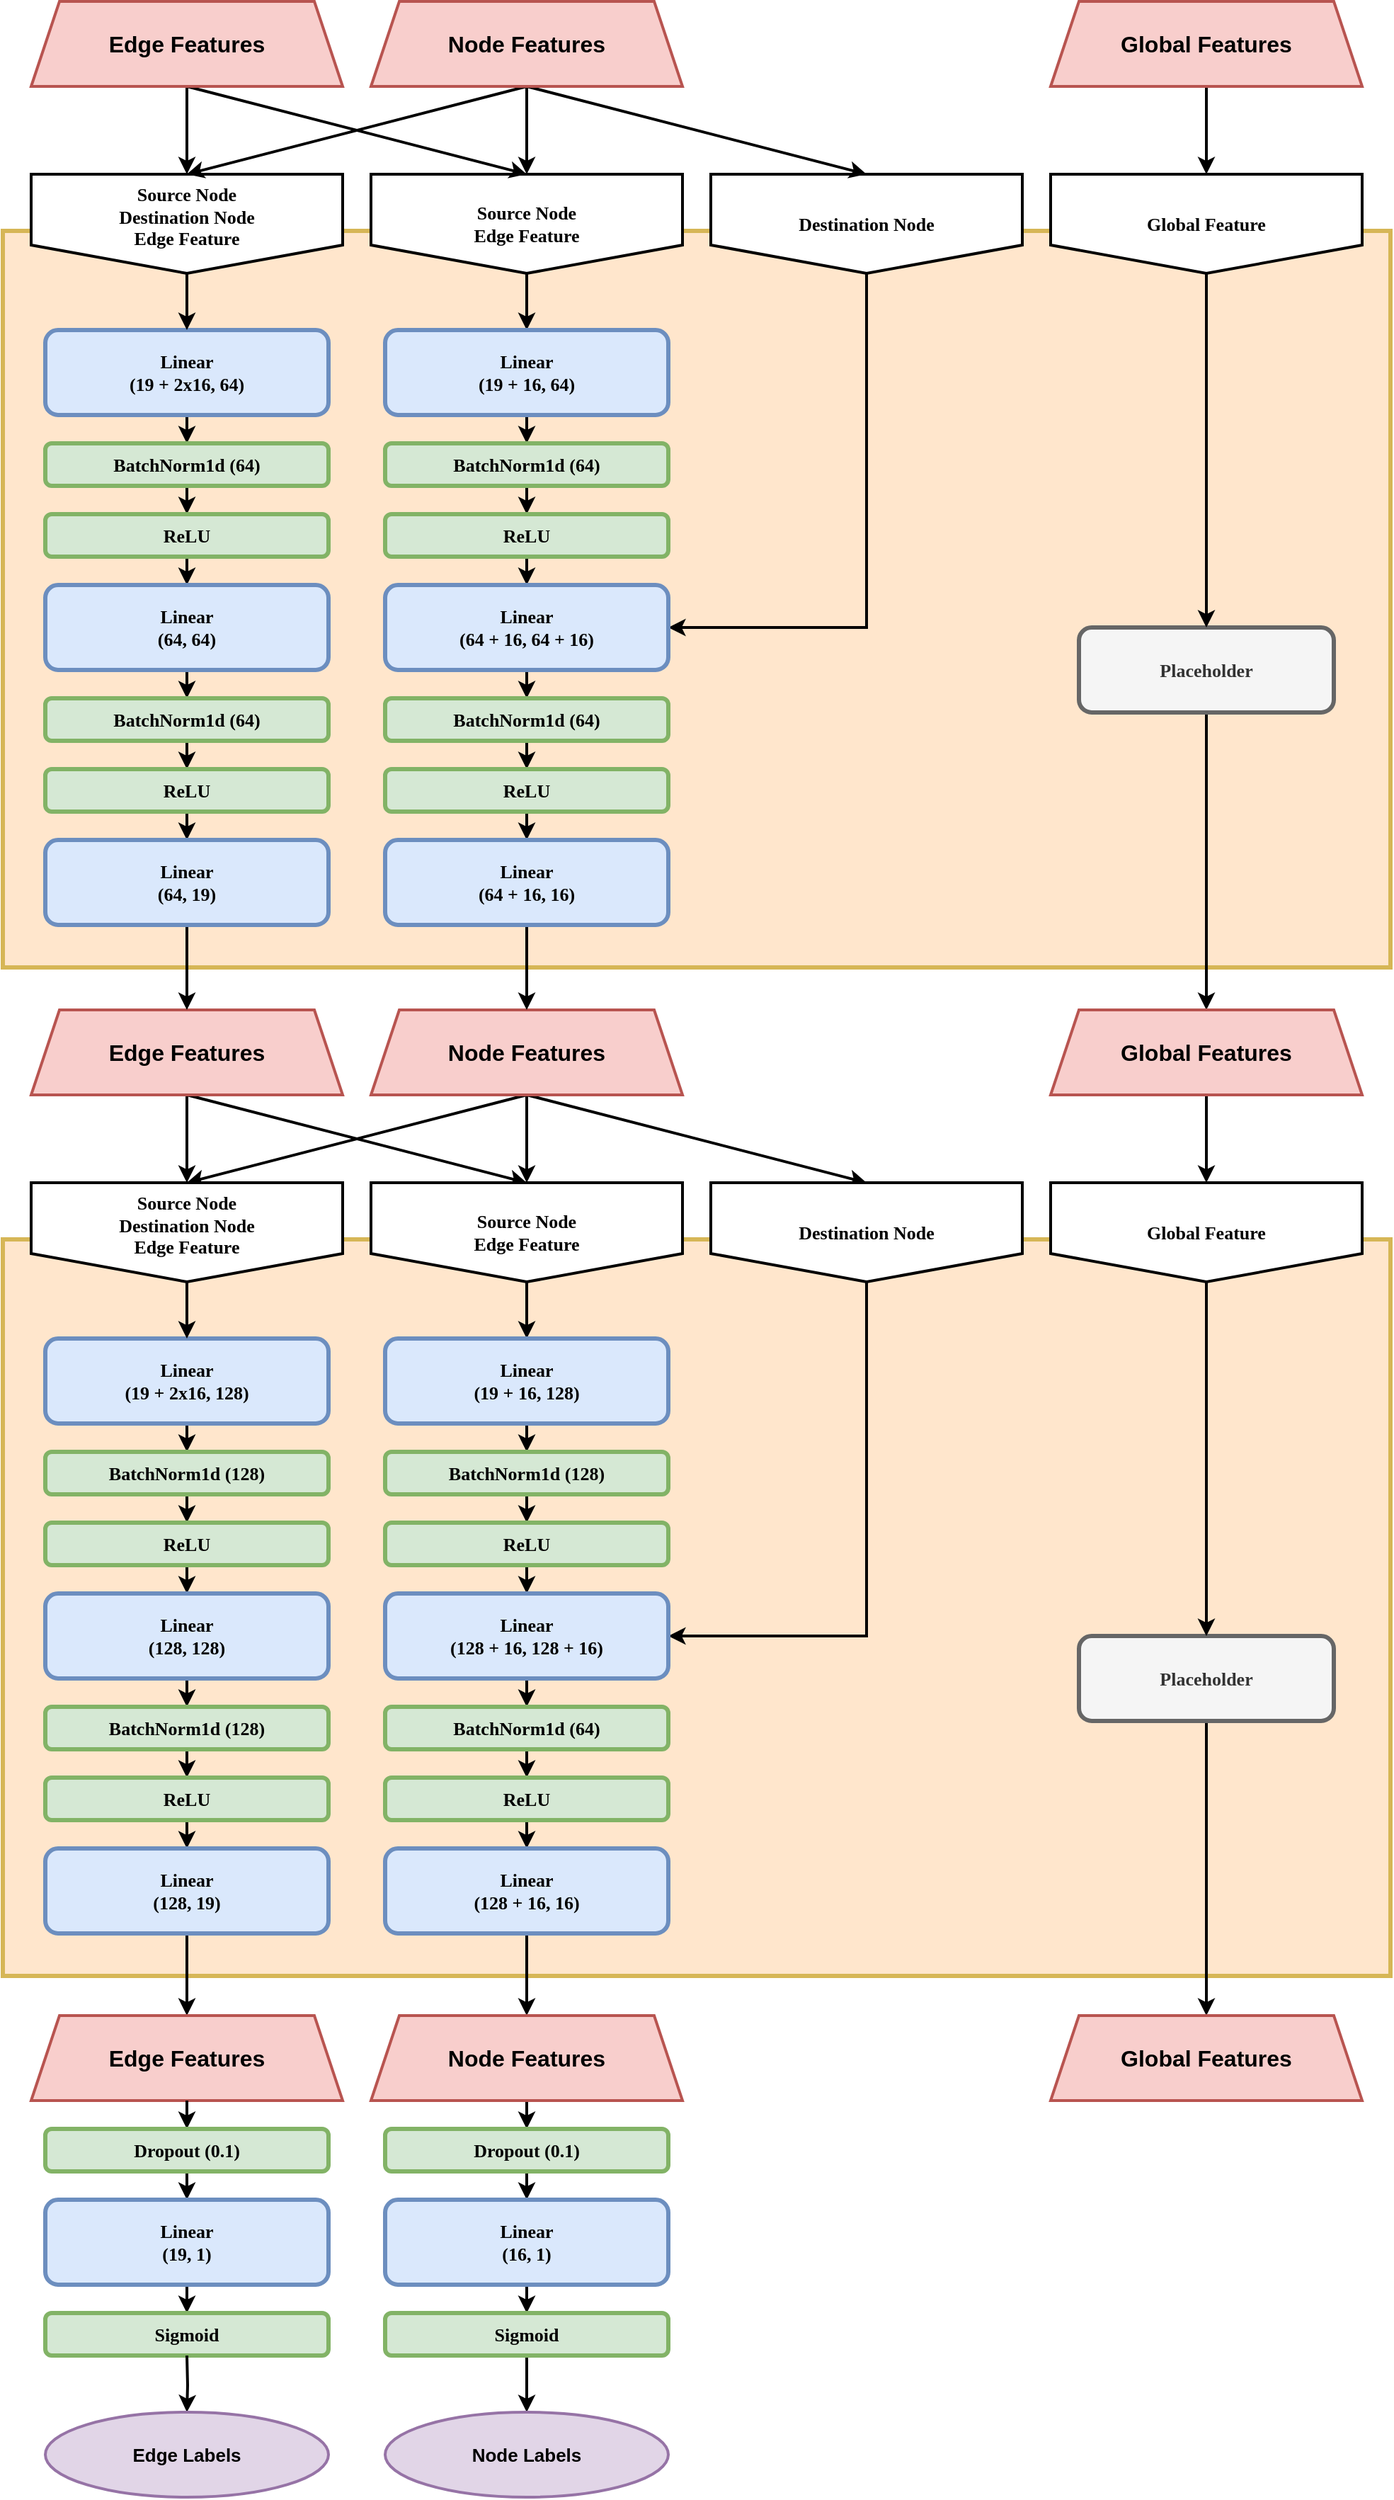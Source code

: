 <mxfile version="21.6.8" type="device" pages="2">
  <diagram name="MetaLayer" id="Urb6_NRtM28I60FVmCar">
    <mxGraphModel dx="2249" dy="1620" grid="1" gridSize="10" guides="1" tooltips="1" connect="1" arrows="1" fold="1" page="1" pageScale="1" pageWidth="1654" pageHeight="2336" math="0" shadow="0">
      <root>
        <mxCell id="0" />
        <mxCell id="1" parent="0" />
        <mxCell id="prt4gkJ73rs69msBRRF9-134" value="" style="rounded=0;whiteSpace=wrap;html=1;strokeWidth=3;fillColor=#FFE6CC;strokeColor=#d6b656;perimeterSpacing=1;gradientColor=none;" vertex="1" parent="1">
          <mxGeometry x="310" y="432" width="980" height="520" as="geometry" />
        </mxCell>
        <mxCell id="prt4gkJ73rs69msBRRF9-7" style="edgeStyle=orthogonalEdgeStyle;rounded=0;orthogonalLoop=1;jettySize=auto;html=1;exitX=0.5;exitY=1;exitDx=0;exitDy=0;entryX=0.5;entryY=0;entryDx=0;entryDy=0;strokeWidth=2;" edge="1" parent="1" source="prt4gkJ73rs69msBRRF9-3" target="prt4gkJ73rs69msBRRF9-4">
          <mxGeometry relative="1" as="geometry" />
        </mxCell>
        <mxCell id="prt4gkJ73rs69msBRRF9-3" value="Linear &lt;br style=&quot;font-size: 13px;&quot;&gt;(19 + 2x16, 64)" style="rounded=1;whiteSpace=wrap;html=1;fillColor=#dae8fc;strokeColor=#6c8ebf;strokeWidth=3;fontFamily=Avenir;fontSize=13;fontStyle=1" vertex="1" parent="1">
          <mxGeometry x="340" y="502" width="200" height="60" as="geometry" />
        </mxCell>
        <mxCell id="prt4gkJ73rs69msBRRF9-8" style="edgeStyle=orthogonalEdgeStyle;rounded=0;orthogonalLoop=1;jettySize=auto;html=1;exitX=0.5;exitY=1;exitDx=0;exitDy=0;entryX=0.5;entryY=0;entryDx=0;entryDy=0;strokeWidth=2;" edge="1" parent="1" source="prt4gkJ73rs69msBRRF9-4" target="prt4gkJ73rs69msBRRF9-6">
          <mxGeometry relative="1" as="geometry" />
        </mxCell>
        <mxCell id="prt4gkJ73rs69msBRRF9-4" value="BatchNorm1d (64)" style="rounded=1;whiteSpace=wrap;html=1;fillColor=#d5e8d4;strokeColor=#82b366;strokeWidth=3;fontFamily=Avenir;fontSize=13;fontStyle=1" vertex="1" parent="1">
          <mxGeometry x="340" y="582" width="200" height="30" as="geometry" />
        </mxCell>
        <mxCell id="prt4gkJ73rs69msBRRF9-102" style="edgeStyle=orthogonalEdgeStyle;rounded=0;orthogonalLoop=1;jettySize=auto;html=1;exitX=0.5;exitY=1;exitDx=0;exitDy=0;entryX=0.5;entryY=0;entryDx=0;entryDy=0;strokeWidth=2;" edge="1" parent="1" source="prt4gkJ73rs69msBRRF9-6" target="prt4gkJ73rs69msBRRF9-98">
          <mxGeometry relative="1" as="geometry" />
        </mxCell>
        <mxCell id="prt4gkJ73rs69msBRRF9-6" value="ReLU" style="rounded=1;whiteSpace=wrap;html=1;fillColor=#d5e8d4;strokeColor=#82b366;strokeWidth=3;fontFamily=Avenir;fontSize=13;fontStyle=1" vertex="1" parent="1">
          <mxGeometry x="340" y="632" width="200" height="30" as="geometry" />
        </mxCell>
        <mxCell id="prt4gkJ73rs69msBRRF9-138" style="edgeStyle=orthogonalEdgeStyle;rounded=0;orthogonalLoop=1;jettySize=auto;html=1;exitX=0.5;exitY=1;exitDx=0;exitDy=0;entryX=0.5;entryY=0;entryDx=0;entryDy=0;strokeWidth=2;" edge="1" parent="1" source="prt4gkJ73rs69msBRRF9-30" target="prt4gkJ73rs69msBRRF9-137">
          <mxGeometry relative="1" as="geometry" />
        </mxCell>
        <mxCell id="prt4gkJ73rs69msBRRF9-30" value="Placeholder" style="rounded=1;whiteSpace=wrap;html=1;fillColor=#f5f5f5;strokeColor=#666666;strokeWidth=3;fontFamily=Avenir;fontSize=13;fontStyle=1;fontColor=#333333;" vertex="1" parent="1">
          <mxGeometry x="1070" y="712" width="180" height="60" as="geometry" />
        </mxCell>
        <mxCell id="prt4gkJ73rs69msBRRF9-45" style="edgeStyle=orthogonalEdgeStyle;rounded=0;orthogonalLoop=1;jettySize=auto;html=1;exitX=0.5;exitY=1;exitDx=0;exitDy=0;entryX=0.5;entryY=0;entryDx=0;entryDy=0;fontSize=11;strokeWidth=2;" edge="1" parent="1" source="prt4gkJ73rs69msBRRF9-44" target="prt4gkJ73rs69msBRRF9-3">
          <mxGeometry relative="1" as="geometry" />
        </mxCell>
        <mxCell id="prt4gkJ73rs69msBRRF9-44" value="Source Node&lt;br style=&quot;font-size: 13px;&quot;&gt;Destination Node&lt;br style=&quot;font-size: 13px;&quot;&gt;Edge Feature" style="shape=offPageConnector;whiteSpace=wrap;html=1;strokeWidth=2;fontFamily=Avenir;fontSize=13;fontStyle=1;size=0.286;verticalAlign=top;" vertex="1" parent="1">
          <mxGeometry x="330" y="392" width="220" height="70" as="geometry" />
        </mxCell>
        <mxCell id="prt4gkJ73rs69msBRRF9-132" style="edgeStyle=orthogonalEdgeStyle;rounded=0;orthogonalLoop=1;jettySize=auto;html=1;exitX=0.5;exitY=1;exitDx=0;exitDy=0;entryX=0.5;entryY=0;entryDx=0;entryDy=0;strokeWidth=2;" edge="1" parent="1" source="prt4gkJ73rs69msBRRF9-46" target="prt4gkJ73rs69msBRRF9-120">
          <mxGeometry relative="1" as="geometry" />
        </mxCell>
        <mxCell id="prt4gkJ73rs69msBRRF9-46" value="Source Node&lt;br&gt;Edge Feature" style="shape=offPageConnector;whiteSpace=wrap;html=1;strokeWidth=2;fontFamily=Avenir;fontSize=13;fontStyle=1;size=0.286;verticalAlign=middle;" vertex="1" parent="1">
          <mxGeometry x="570" y="392" width="220" height="70" as="geometry" />
        </mxCell>
        <mxCell id="prt4gkJ73rs69msBRRF9-133" style="edgeStyle=orthogonalEdgeStyle;rounded=0;orthogonalLoop=1;jettySize=auto;html=1;exitX=0.5;exitY=1;exitDx=0;exitDy=0;entryX=1;entryY=0.5;entryDx=0;entryDy=0;strokeWidth=2;" edge="1" parent="1" source="prt4gkJ73rs69msBRRF9-52" target="prt4gkJ73rs69msBRRF9-126">
          <mxGeometry relative="1" as="geometry" />
        </mxCell>
        <mxCell id="prt4gkJ73rs69msBRRF9-52" value="Destination Node" style="shape=offPageConnector;whiteSpace=wrap;html=1;strokeWidth=2;fontFamily=Avenir;fontSize=13;fontStyle=1;size=0.286;verticalAlign=middle;" vertex="1" parent="1">
          <mxGeometry x="810" y="392" width="220" height="70" as="geometry" />
        </mxCell>
        <mxCell id="prt4gkJ73rs69msBRRF9-56" style="edgeStyle=orthogonalEdgeStyle;rounded=0;orthogonalLoop=1;jettySize=auto;html=1;exitX=0.5;exitY=1;exitDx=0;exitDy=0;entryX=0.5;entryY=0;entryDx=0;entryDy=0;strokeWidth=2;" edge="1" parent="1" source="prt4gkJ73rs69msBRRF9-55" target="prt4gkJ73rs69msBRRF9-30">
          <mxGeometry relative="1" as="geometry" />
        </mxCell>
        <mxCell id="prt4gkJ73rs69msBRRF9-55" value="Global Feature" style="shape=offPageConnector;whiteSpace=wrap;html=1;strokeWidth=2;fontFamily=Avenir;fontSize=13;fontStyle=1;size=0.286;verticalAlign=middle;" vertex="1" parent="1">
          <mxGeometry x="1050" y="392" width="220" height="70" as="geometry" />
        </mxCell>
        <mxCell id="prt4gkJ73rs69msBRRF9-175" style="edgeStyle=orthogonalEdgeStyle;rounded=0;orthogonalLoop=1;jettySize=auto;html=1;exitX=0.5;exitY=1;exitDx=0;exitDy=0;entryX=0.5;entryY=0;entryDx=0;entryDy=0;strokeWidth=2;" edge="1" parent="1" source="prt4gkJ73rs69msBRRF9-94" target="prt4gkJ73rs69msBRRF9-148">
          <mxGeometry relative="1" as="geometry" />
        </mxCell>
        <mxCell id="prt4gkJ73rs69msBRRF9-181" style="rounded=0;orthogonalLoop=1;jettySize=auto;html=1;exitX=0.5;exitY=1;exitDx=0;exitDy=0;entryX=0.5;entryY=0;entryDx=0;entryDy=0;strokeWidth=2;" edge="1" parent="1" source="prt4gkJ73rs69msBRRF9-94" target="prt4gkJ73rs69msBRRF9-150">
          <mxGeometry relative="1" as="geometry" />
        </mxCell>
        <mxCell id="prt4gkJ73rs69msBRRF9-94" value="Edge Features" style="shape=trapezoid;perimeter=trapezoidPerimeter;whiteSpace=wrap;html=1;fixedSize=1;strokeWidth=2;fillColor=#f8cecc;strokeColor=#b85450;fontStyle=1;fontSize=16;" vertex="1" parent="1">
          <mxGeometry x="330" y="982" width="220" height="60" as="geometry" />
        </mxCell>
        <mxCell id="prt4gkJ73rs69msBRRF9-178" style="rounded=0;orthogonalLoop=1;jettySize=auto;html=1;exitX=0.5;exitY=1;exitDx=0;exitDy=0;entryX=0.5;entryY=0;entryDx=0;entryDy=0;strokeWidth=2;" edge="1" parent="1" source="prt4gkJ73rs69msBRRF9-96" target="prt4gkJ73rs69msBRRF9-152">
          <mxGeometry relative="1" as="geometry" />
        </mxCell>
        <mxCell id="prt4gkJ73rs69msBRRF9-179" style="edgeStyle=orthogonalEdgeStyle;rounded=0;orthogonalLoop=1;jettySize=auto;html=1;exitX=0.5;exitY=1;exitDx=0;exitDy=0;entryX=0.5;entryY=0;entryDx=0;entryDy=0;strokeWidth=2;" edge="1" parent="1" source="prt4gkJ73rs69msBRRF9-96" target="prt4gkJ73rs69msBRRF9-150">
          <mxGeometry relative="1" as="geometry" />
        </mxCell>
        <mxCell id="prt4gkJ73rs69msBRRF9-180" style="rounded=0;orthogonalLoop=1;jettySize=auto;html=1;exitX=0.5;exitY=1;exitDx=0;exitDy=0;entryX=0.5;entryY=0;entryDx=0;entryDy=0;strokeWidth=2;" edge="1" parent="1" source="prt4gkJ73rs69msBRRF9-96" target="prt4gkJ73rs69msBRRF9-148">
          <mxGeometry relative="1" as="geometry" />
        </mxCell>
        <mxCell id="prt4gkJ73rs69msBRRF9-96" value="Node Features" style="shape=trapezoid;perimeter=trapezoidPerimeter;whiteSpace=wrap;html=1;fixedSize=1;strokeWidth=2;fillColor=#f8cecc;strokeColor=#b85450;fontStyle=1;fontSize=16;" vertex="1" parent="1">
          <mxGeometry x="570" y="982" width="220" height="60" as="geometry" />
        </mxCell>
        <mxCell id="prt4gkJ73rs69msBRRF9-97" style="edgeStyle=orthogonalEdgeStyle;rounded=0;orthogonalLoop=1;jettySize=auto;html=1;exitX=0.5;exitY=1;exitDx=0;exitDy=0;entryX=0.5;entryY=0;entryDx=0;entryDy=0;strokeWidth=2;" edge="1" parent="1" source="prt4gkJ73rs69msBRRF9-98" target="prt4gkJ73rs69msBRRF9-100">
          <mxGeometry relative="1" as="geometry" />
        </mxCell>
        <mxCell id="prt4gkJ73rs69msBRRF9-98" value="Linear &lt;br style=&quot;font-size: 13px;&quot;&gt;(64, 64)" style="rounded=1;whiteSpace=wrap;html=1;fillColor=#dae8fc;strokeColor=#6c8ebf;strokeWidth=3;fontFamily=Avenir;fontSize=13;fontStyle=1" vertex="1" parent="1">
          <mxGeometry x="340" y="682" width="200" height="60" as="geometry" />
        </mxCell>
        <mxCell id="prt4gkJ73rs69msBRRF9-99" style="edgeStyle=orthogonalEdgeStyle;rounded=0;orthogonalLoop=1;jettySize=auto;html=1;exitX=0.5;exitY=1;exitDx=0;exitDy=0;entryX=0.5;entryY=0;entryDx=0;entryDy=0;strokeWidth=2;" edge="1" parent="1" source="prt4gkJ73rs69msBRRF9-100" target="prt4gkJ73rs69msBRRF9-101">
          <mxGeometry relative="1" as="geometry" />
        </mxCell>
        <mxCell id="prt4gkJ73rs69msBRRF9-100" value="BatchNorm1d (64)" style="rounded=1;whiteSpace=wrap;html=1;fillColor=#d5e8d4;strokeColor=#82b366;strokeWidth=3;fontFamily=Avenir;fontSize=13;fontStyle=1" vertex="1" parent="1">
          <mxGeometry x="340" y="762" width="200" height="30" as="geometry" />
        </mxCell>
        <mxCell id="prt4gkJ73rs69msBRRF9-105" style="edgeStyle=orthogonalEdgeStyle;rounded=0;orthogonalLoop=1;jettySize=auto;html=1;exitX=0.5;exitY=1;exitDx=0;exitDy=0;entryX=0.5;entryY=0;entryDx=0;entryDy=0;strokeWidth=2;" edge="1" parent="1" source="prt4gkJ73rs69msBRRF9-101" target="prt4gkJ73rs69msBRRF9-103">
          <mxGeometry relative="1" as="geometry" />
        </mxCell>
        <mxCell id="prt4gkJ73rs69msBRRF9-101" value="ReLU" style="rounded=1;whiteSpace=wrap;html=1;fillColor=#d5e8d4;strokeColor=#82b366;strokeWidth=3;fontFamily=Avenir;fontSize=13;fontStyle=1" vertex="1" parent="1">
          <mxGeometry x="340" y="812" width="200" height="30" as="geometry" />
        </mxCell>
        <mxCell id="prt4gkJ73rs69msBRRF9-135" style="edgeStyle=orthogonalEdgeStyle;rounded=0;orthogonalLoop=1;jettySize=auto;html=1;exitX=0.5;exitY=1;exitDx=0;exitDy=0;entryX=0.5;entryY=0;entryDx=0;entryDy=0;strokeWidth=2;" edge="1" parent="1" source="prt4gkJ73rs69msBRRF9-103" target="prt4gkJ73rs69msBRRF9-94">
          <mxGeometry relative="1" as="geometry" />
        </mxCell>
        <mxCell id="prt4gkJ73rs69msBRRF9-103" value="Linear &lt;br style=&quot;font-size: 13px;&quot;&gt;(64, 19)" style="rounded=1;whiteSpace=wrap;html=1;fillColor=#dae8fc;strokeColor=#6c8ebf;strokeWidth=3;fontFamily=Avenir;fontSize=13;fontStyle=1" vertex="1" parent="1">
          <mxGeometry x="340" y="862" width="200" height="60" as="geometry" />
        </mxCell>
        <mxCell id="prt4gkJ73rs69msBRRF9-119" style="edgeStyle=orthogonalEdgeStyle;rounded=0;orthogonalLoop=1;jettySize=auto;html=1;exitX=0.5;exitY=1;exitDx=0;exitDy=0;entryX=0.5;entryY=0;entryDx=0;entryDy=0;strokeWidth=2;" edge="1" parent="1" source="prt4gkJ73rs69msBRRF9-120" target="prt4gkJ73rs69msBRRF9-122">
          <mxGeometry relative="1" as="geometry" />
        </mxCell>
        <mxCell id="prt4gkJ73rs69msBRRF9-120" value="Linear &lt;br style=&quot;font-size: 13px;&quot;&gt;(19 + 16, 64)" style="rounded=1;whiteSpace=wrap;html=1;fillColor=#dae8fc;strokeColor=#6c8ebf;strokeWidth=3;fontFamily=Avenir;fontSize=13;fontStyle=1" vertex="1" parent="1">
          <mxGeometry x="580" y="502" width="200" height="60" as="geometry" />
        </mxCell>
        <mxCell id="prt4gkJ73rs69msBRRF9-121" style="edgeStyle=orthogonalEdgeStyle;rounded=0;orthogonalLoop=1;jettySize=auto;html=1;exitX=0.5;exitY=1;exitDx=0;exitDy=0;entryX=0.5;entryY=0;entryDx=0;entryDy=0;strokeWidth=2;" edge="1" parent="1" source="prt4gkJ73rs69msBRRF9-122" target="prt4gkJ73rs69msBRRF9-124">
          <mxGeometry relative="1" as="geometry" />
        </mxCell>
        <mxCell id="prt4gkJ73rs69msBRRF9-122" value="BatchNorm1d (64)" style="rounded=1;whiteSpace=wrap;html=1;fillColor=#d5e8d4;strokeColor=#82b366;strokeWidth=3;fontFamily=Avenir;fontSize=13;fontStyle=1" vertex="1" parent="1">
          <mxGeometry x="580" y="582" width="200" height="30" as="geometry" />
        </mxCell>
        <mxCell id="prt4gkJ73rs69msBRRF9-123" style="edgeStyle=orthogonalEdgeStyle;rounded=0;orthogonalLoop=1;jettySize=auto;html=1;exitX=0.5;exitY=1;exitDx=0;exitDy=0;entryX=0.5;entryY=0;entryDx=0;entryDy=0;strokeWidth=2;" edge="1" parent="1" source="prt4gkJ73rs69msBRRF9-124" target="prt4gkJ73rs69msBRRF9-126">
          <mxGeometry relative="1" as="geometry" />
        </mxCell>
        <mxCell id="prt4gkJ73rs69msBRRF9-124" value="ReLU" style="rounded=1;whiteSpace=wrap;html=1;fillColor=#d5e8d4;strokeColor=#82b366;strokeWidth=3;fontFamily=Avenir;fontSize=13;fontStyle=1" vertex="1" parent="1">
          <mxGeometry x="580" y="632" width="200" height="30" as="geometry" />
        </mxCell>
        <mxCell id="prt4gkJ73rs69msBRRF9-125" style="edgeStyle=orthogonalEdgeStyle;rounded=0;orthogonalLoop=1;jettySize=auto;html=1;exitX=0.5;exitY=1;exitDx=0;exitDy=0;entryX=0.5;entryY=0;entryDx=0;entryDy=0;strokeWidth=2;" edge="1" parent="1" source="prt4gkJ73rs69msBRRF9-126" target="prt4gkJ73rs69msBRRF9-128">
          <mxGeometry relative="1" as="geometry" />
        </mxCell>
        <mxCell id="prt4gkJ73rs69msBRRF9-126" value="Linear &lt;br style=&quot;font-size: 13px;&quot;&gt;(64 + 16, 64 + 16)" style="rounded=1;whiteSpace=wrap;html=1;fillColor=#dae8fc;strokeColor=#6c8ebf;strokeWidth=3;fontFamily=Avenir;fontSize=13;fontStyle=1" vertex="1" parent="1">
          <mxGeometry x="580" y="682" width="200" height="60" as="geometry" />
        </mxCell>
        <mxCell id="prt4gkJ73rs69msBRRF9-127" style="edgeStyle=orthogonalEdgeStyle;rounded=0;orthogonalLoop=1;jettySize=auto;html=1;exitX=0.5;exitY=1;exitDx=0;exitDy=0;entryX=0.5;entryY=0;entryDx=0;entryDy=0;strokeWidth=2;" edge="1" parent="1" source="prt4gkJ73rs69msBRRF9-128" target="prt4gkJ73rs69msBRRF9-130">
          <mxGeometry relative="1" as="geometry" />
        </mxCell>
        <mxCell id="prt4gkJ73rs69msBRRF9-128" value="BatchNorm1d (64)" style="rounded=1;whiteSpace=wrap;html=1;fillColor=#d5e8d4;strokeColor=#82b366;strokeWidth=3;fontFamily=Avenir;fontSize=13;fontStyle=1" vertex="1" parent="1">
          <mxGeometry x="580" y="762" width="200" height="30" as="geometry" />
        </mxCell>
        <mxCell id="prt4gkJ73rs69msBRRF9-129" style="edgeStyle=orthogonalEdgeStyle;rounded=0;orthogonalLoop=1;jettySize=auto;html=1;exitX=0.5;exitY=1;exitDx=0;exitDy=0;entryX=0.5;entryY=0;entryDx=0;entryDy=0;strokeWidth=2;" edge="1" parent="1" source="prt4gkJ73rs69msBRRF9-130" target="prt4gkJ73rs69msBRRF9-131">
          <mxGeometry relative="1" as="geometry" />
        </mxCell>
        <mxCell id="prt4gkJ73rs69msBRRF9-130" value="ReLU" style="rounded=1;whiteSpace=wrap;html=1;fillColor=#d5e8d4;strokeColor=#82b366;strokeWidth=3;fontFamily=Avenir;fontSize=13;fontStyle=1" vertex="1" parent="1">
          <mxGeometry x="580" y="812" width="200" height="30" as="geometry" />
        </mxCell>
        <mxCell id="prt4gkJ73rs69msBRRF9-136" style="edgeStyle=orthogonalEdgeStyle;rounded=0;orthogonalLoop=1;jettySize=auto;html=1;exitX=0.5;exitY=1;exitDx=0;exitDy=0;entryX=0.5;entryY=0;entryDx=0;entryDy=0;strokeWidth=2;" edge="1" parent="1" source="prt4gkJ73rs69msBRRF9-131" target="prt4gkJ73rs69msBRRF9-96">
          <mxGeometry relative="1" as="geometry" />
        </mxCell>
        <mxCell id="prt4gkJ73rs69msBRRF9-131" value="Linear &lt;br style=&quot;font-size: 13px;&quot;&gt;(64 + 16, 16)" style="rounded=1;whiteSpace=wrap;html=1;fillColor=#dae8fc;strokeColor=#6c8ebf;strokeWidth=3;fontFamily=Avenir;fontSize=13;fontStyle=1" vertex="1" parent="1">
          <mxGeometry x="580" y="862" width="200" height="60" as="geometry" />
        </mxCell>
        <mxCell id="prt4gkJ73rs69msBRRF9-177" style="edgeStyle=orthogonalEdgeStyle;rounded=0;orthogonalLoop=1;jettySize=auto;html=1;exitX=0.5;exitY=1;exitDx=0;exitDy=0;entryX=0.5;entryY=0;entryDx=0;entryDy=0;strokeWidth=2;" edge="1" parent="1" source="prt4gkJ73rs69msBRRF9-137" target="prt4gkJ73rs69msBRRF9-154">
          <mxGeometry relative="1" as="geometry" />
        </mxCell>
        <mxCell id="prt4gkJ73rs69msBRRF9-137" value="Global Features" style="shape=trapezoid;perimeter=trapezoidPerimeter;whiteSpace=wrap;html=1;fixedSize=1;strokeWidth=2;fillColor=#f8cecc;strokeColor=#b85450;fontStyle=1;fontSize=16;" vertex="1" parent="1">
          <mxGeometry x="1050" y="982" width="220" height="60" as="geometry" />
        </mxCell>
        <mxCell id="prt4gkJ73rs69msBRRF9-139" value="" style="rounded=0;whiteSpace=wrap;html=1;strokeWidth=3;fillColor=#FFE6CC;strokeColor=#d6b656;perimeterSpacing=1;gradientColor=none;" vertex="1" parent="1">
          <mxGeometry x="310" y="1144" width="980" height="520" as="geometry" />
        </mxCell>
        <mxCell id="prt4gkJ73rs69msBRRF9-140" style="edgeStyle=orthogonalEdgeStyle;rounded=0;orthogonalLoop=1;jettySize=auto;html=1;exitX=0.5;exitY=1;exitDx=0;exitDy=0;entryX=0.5;entryY=0;entryDx=0;entryDy=0;strokeWidth=2;" edge="1" parent="1" source="prt4gkJ73rs69msBRRF9-141" target="prt4gkJ73rs69msBRRF9-143">
          <mxGeometry relative="1" as="geometry" />
        </mxCell>
        <mxCell id="prt4gkJ73rs69msBRRF9-141" value="Linear &lt;br style=&quot;font-size: 13px;&quot;&gt;(19 + 2x16, 128)" style="rounded=1;whiteSpace=wrap;html=1;fillColor=#dae8fc;strokeColor=#6c8ebf;strokeWidth=3;fontFamily=Avenir;fontSize=13;fontStyle=1" vertex="1" parent="1">
          <mxGeometry x="340" y="1214" width="200" height="60" as="geometry" />
        </mxCell>
        <mxCell id="prt4gkJ73rs69msBRRF9-142" style="edgeStyle=orthogonalEdgeStyle;rounded=0;orthogonalLoop=1;jettySize=auto;html=1;exitX=0.5;exitY=1;exitDx=0;exitDy=0;entryX=0.5;entryY=0;entryDx=0;entryDy=0;strokeWidth=2;" edge="1" parent="1" source="prt4gkJ73rs69msBRRF9-143" target="prt4gkJ73rs69msBRRF9-145">
          <mxGeometry relative="1" as="geometry" />
        </mxCell>
        <mxCell id="prt4gkJ73rs69msBRRF9-143" value="BatchNorm1d (128)" style="rounded=1;whiteSpace=wrap;html=1;fillColor=#d5e8d4;strokeColor=#82b366;strokeWidth=3;fontFamily=Avenir;fontSize=13;fontStyle=1" vertex="1" parent="1">
          <mxGeometry x="340" y="1294" width="200" height="30" as="geometry" />
        </mxCell>
        <mxCell id="prt4gkJ73rs69msBRRF9-144" style="edgeStyle=orthogonalEdgeStyle;rounded=0;orthogonalLoop=1;jettySize=auto;html=1;exitX=0.5;exitY=1;exitDx=0;exitDy=0;entryX=0.5;entryY=0;entryDx=0;entryDy=0;strokeWidth=2;" edge="1" parent="1" source="prt4gkJ73rs69msBRRF9-145" target="prt4gkJ73rs69msBRRF9-156">
          <mxGeometry relative="1" as="geometry" />
        </mxCell>
        <mxCell id="prt4gkJ73rs69msBRRF9-145" value="ReLU" style="rounded=1;whiteSpace=wrap;html=1;fillColor=#d5e8d4;strokeColor=#82b366;strokeWidth=3;fontFamily=Avenir;fontSize=13;fontStyle=1" vertex="1" parent="1">
          <mxGeometry x="340" y="1344" width="200" height="30" as="geometry" />
        </mxCell>
        <mxCell id="prt4gkJ73rs69msBRRF9-187" style="edgeStyle=orthogonalEdgeStyle;rounded=0;orthogonalLoop=1;jettySize=auto;html=1;exitX=0.5;exitY=1;exitDx=0;exitDy=0;entryX=0.5;entryY=0;entryDx=0;entryDy=0;strokeWidth=2;" edge="1" parent="1" source="prt4gkJ73rs69msBRRF9-146" target="prt4gkJ73rs69msBRRF9-184">
          <mxGeometry relative="1" as="geometry" />
        </mxCell>
        <mxCell id="prt4gkJ73rs69msBRRF9-146" value="Placeholder" style="rounded=1;whiteSpace=wrap;html=1;fillColor=#f5f5f5;strokeColor=#666666;strokeWidth=3;fontFamily=Avenir;fontSize=13;fontStyle=1;fontColor=#333333;" vertex="1" parent="1">
          <mxGeometry x="1070" y="1424" width="180" height="60" as="geometry" />
        </mxCell>
        <mxCell id="prt4gkJ73rs69msBRRF9-147" style="edgeStyle=orthogonalEdgeStyle;rounded=0;orthogonalLoop=1;jettySize=auto;html=1;exitX=0.5;exitY=1;exitDx=0;exitDy=0;entryX=0.5;entryY=0;entryDx=0;entryDy=0;fontSize=11;strokeWidth=2;" edge="1" parent="1" source="prt4gkJ73rs69msBRRF9-148" target="prt4gkJ73rs69msBRRF9-141">
          <mxGeometry relative="1" as="geometry" />
        </mxCell>
        <mxCell id="prt4gkJ73rs69msBRRF9-148" value="Source Node&lt;br style=&quot;font-size: 13px;&quot;&gt;Destination Node&lt;br style=&quot;font-size: 13px;&quot;&gt;Edge Feature" style="shape=offPageConnector;whiteSpace=wrap;html=1;strokeWidth=2;fontFamily=Avenir;fontSize=13;fontStyle=1;size=0.286;verticalAlign=top;" vertex="1" parent="1">
          <mxGeometry x="330" y="1104" width="220" height="70" as="geometry" />
        </mxCell>
        <mxCell id="prt4gkJ73rs69msBRRF9-149" style="edgeStyle=orthogonalEdgeStyle;rounded=0;orthogonalLoop=1;jettySize=auto;html=1;exitX=0.5;exitY=1;exitDx=0;exitDy=0;entryX=0.5;entryY=0;entryDx=0;entryDy=0;strokeWidth=2;" edge="1" parent="1" source="prt4gkJ73rs69msBRRF9-150" target="prt4gkJ73rs69msBRRF9-163">
          <mxGeometry relative="1" as="geometry" />
        </mxCell>
        <mxCell id="prt4gkJ73rs69msBRRF9-150" value="Source Node&lt;br&gt;Edge Feature" style="shape=offPageConnector;whiteSpace=wrap;html=1;strokeWidth=2;fontFamily=Avenir;fontSize=13;fontStyle=1;size=0.286;verticalAlign=middle;" vertex="1" parent="1">
          <mxGeometry x="570" y="1104" width="220" height="70" as="geometry" />
        </mxCell>
        <mxCell id="prt4gkJ73rs69msBRRF9-151" style="edgeStyle=orthogonalEdgeStyle;rounded=0;orthogonalLoop=1;jettySize=auto;html=1;exitX=0.5;exitY=1;exitDx=0;exitDy=0;entryX=1;entryY=0.5;entryDx=0;entryDy=0;strokeWidth=2;" edge="1" parent="1" source="prt4gkJ73rs69msBRRF9-152" target="prt4gkJ73rs69msBRRF9-169">
          <mxGeometry relative="1" as="geometry" />
        </mxCell>
        <mxCell id="prt4gkJ73rs69msBRRF9-152" value="Destination Node" style="shape=offPageConnector;whiteSpace=wrap;html=1;strokeWidth=2;fontFamily=Avenir;fontSize=13;fontStyle=1;size=0.286;verticalAlign=middle;" vertex="1" parent="1">
          <mxGeometry x="810" y="1104" width="220" height="70" as="geometry" />
        </mxCell>
        <mxCell id="prt4gkJ73rs69msBRRF9-153" style="edgeStyle=orthogonalEdgeStyle;rounded=0;orthogonalLoop=1;jettySize=auto;html=1;exitX=0.5;exitY=1;exitDx=0;exitDy=0;entryX=0.5;entryY=0;entryDx=0;entryDy=0;strokeWidth=2;" edge="1" parent="1" source="prt4gkJ73rs69msBRRF9-154" target="prt4gkJ73rs69msBRRF9-146">
          <mxGeometry relative="1" as="geometry" />
        </mxCell>
        <mxCell id="prt4gkJ73rs69msBRRF9-154" value="Global Feature" style="shape=offPageConnector;whiteSpace=wrap;html=1;strokeWidth=2;fontFamily=Avenir;fontSize=13;fontStyle=1;size=0.286;verticalAlign=middle;" vertex="1" parent="1">
          <mxGeometry x="1050" y="1104" width="220" height="70" as="geometry" />
        </mxCell>
        <mxCell id="prt4gkJ73rs69msBRRF9-155" style="edgeStyle=orthogonalEdgeStyle;rounded=0;orthogonalLoop=1;jettySize=auto;html=1;exitX=0.5;exitY=1;exitDx=0;exitDy=0;entryX=0.5;entryY=0;entryDx=0;entryDy=0;strokeWidth=2;" edge="1" parent="1" source="prt4gkJ73rs69msBRRF9-156" target="prt4gkJ73rs69msBRRF9-158">
          <mxGeometry relative="1" as="geometry" />
        </mxCell>
        <mxCell id="prt4gkJ73rs69msBRRF9-156" value="Linear &lt;br style=&quot;font-size: 13px;&quot;&gt;(128, 128)" style="rounded=1;whiteSpace=wrap;html=1;fillColor=#dae8fc;strokeColor=#6c8ebf;strokeWidth=3;fontFamily=Avenir;fontSize=13;fontStyle=1" vertex="1" parent="1">
          <mxGeometry x="340" y="1394" width="200" height="60" as="geometry" />
        </mxCell>
        <mxCell id="prt4gkJ73rs69msBRRF9-157" style="edgeStyle=orthogonalEdgeStyle;rounded=0;orthogonalLoop=1;jettySize=auto;html=1;exitX=0.5;exitY=1;exitDx=0;exitDy=0;entryX=0.5;entryY=0;entryDx=0;entryDy=0;strokeWidth=2;" edge="1" parent="1" source="prt4gkJ73rs69msBRRF9-158" target="prt4gkJ73rs69msBRRF9-160">
          <mxGeometry relative="1" as="geometry" />
        </mxCell>
        <mxCell id="prt4gkJ73rs69msBRRF9-158" value="BatchNorm1d (128)" style="rounded=1;whiteSpace=wrap;html=1;fillColor=#d5e8d4;strokeColor=#82b366;strokeWidth=3;fontFamily=Avenir;fontSize=13;fontStyle=1" vertex="1" parent="1">
          <mxGeometry x="340" y="1474" width="200" height="30" as="geometry" />
        </mxCell>
        <mxCell id="prt4gkJ73rs69msBRRF9-159" style="edgeStyle=orthogonalEdgeStyle;rounded=0;orthogonalLoop=1;jettySize=auto;html=1;exitX=0.5;exitY=1;exitDx=0;exitDy=0;entryX=0.5;entryY=0;entryDx=0;entryDy=0;strokeWidth=2;" edge="1" parent="1" source="prt4gkJ73rs69msBRRF9-160" target="prt4gkJ73rs69msBRRF9-161">
          <mxGeometry relative="1" as="geometry" />
        </mxCell>
        <mxCell id="prt4gkJ73rs69msBRRF9-160" value="ReLU" style="rounded=1;whiteSpace=wrap;html=1;fillColor=#d5e8d4;strokeColor=#82b366;strokeWidth=3;fontFamily=Avenir;fontSize=13;fontStyle=1" vertex="1" parent="1">
          <mxGeometry x="340" y="1524" width="200" height="30" as="geometry" />
        </mxCell>
        <mxCell id="prt4gkJ73rs69msBRRF9-185" style="edgeStyle=orthogonalEdgeStyle;rounded=0;orthogonalLoop=1;jettySize=auto;html=1;exitX=0.5;exitY=1;exitDx=0;exitDy=0;entryX=0.5;entryY=0;entryDx=0;entryDy=0;strokeWidth=2;" edge="1" parent="1" source="prt4gkJ73rs69msBRRF9-161" target="prt4gkJ73rs69msBRRF9-182">
          <mxGeometry relative="1" as="geometry" />
        </mxCell>
        <mxCell id="prt4gkJ73rs69msBRRF9-161" value="Linear &lt;br style=&quot;font-size: 13px;&quot;&gt;(128, 19)" style="rounded=1;whiteSpace=wrap;html=1;fillColor=#dae8fc;strokeColor=#6c8ebf;strokeWidth=3;fontFamily=Avenir;fontSize=13;fontStyle=1" vertex="1" parent="1">
          <mxGeometry x="340" y="1574" width="200" height="60" as="geometry" />
        </mxCell>
        <mxCell id="prt4gkJ73rs69msBRRF9-162" style="edgeStyle=orthogonalEdgeStyle;rounded=0;orthogonalLoop=1;jettySize=auto;html=1;exitX=0.5;exitY=1;exitDx=0;exitDy=0;entryX=0.5;entryY=0;entryDx=0;entryDy=0;strokeWidth=2;" edge="1" parent="1" source="prt4gkJ73rs69msBRRF9-163" target="prt4gkJ73rs69msBRRF9-165">
          <mxGeometry relative="1" as="geometry" />
        </mxCell>
        <mxCell id="prt4gkJ73rs69msBRRF9-163" value="Linear &lt;br style=&quot;font-size: 13px;&quot;&gt;(19 + 16, 128)" style="rounded=1;whiteSpace=wrap;html=1;fillColor=#dae8fc;strokeColor=#6c8ebf;strokeWidth=3;fontFamily=Avenir;fontSize=13;fontStyle=1" vertex="1" parent="1">
          <mxGeometry x="580" y="1214" width="200" height="60" as="geometry" />
        </mxCell>
        <mxCell id="prt4gkJ73rs69msBRRF9-164" style="edgeStyle=orthogonalEdgeStyle;rounded=0;orthogonalLoop=1;jettySize=auto;html=1;exitX=0.5;exitY=1;exitDx=0;exitDy=0;entryX=0.5;entryY=0;entryDx=0;entryDy=0;strokeWidth=2;" edge="1" parent="1" source="prt4gkJ73rs69msBRRF9-165" target="prt4gkJ73rs69msBRRF9-167">
          <mxGeometry relative="1" as="geometry" />
        </mxCell>
        <mxCell id="prt4gkJ73rs69msBRRF9-165" value="BatchNorm1d (128)" style="rounded=1;whiteSpace=wrap;html=1;fillColor=#d5e8d4;strokeColor=#82b366;strokeWidth=3;fontFamily=Avenir;fontSize=13;fontStyle=1" vertex="1" parent="1">
          <mxGeometry x="580" y="1294" width="200" height="30" as="geometry" />
        </mxCell>
        <mxCell id="prt4gkJ73rs69msBRRF9-166" style="edgeStyle=orthogonalEdgeStyle;rounded=0;orthogonalLoop=1;jettySize=auto;html=1;exitX=0.5;exitY=1;exitDx=0;exitDy=0;entryX=0.5;entryY=0;entryDx=0;entryDy=0;strokeWidth=2;" edge="1" parent="1" source="prt4gkJ73rs69msBRRF9-167" target="prt4gkJ73rs69msBRRF9-169">
          <mxGeometry relative="1" as="geometry" />
        </mxCell>
        <mxCell id="prt4gkJ73rs69msBRRF9-167" value="ReLU" style="rounded=1;whiteSpace=wrap;html=1;fillColor=#d5e8d4;strokeColor=#82b366;strokeWidth=3;fontFamily=Avenir;fontSize=13;fontStyle=1" vertex="1" parent="1">
          <mxGeometry x="580" y="1344" width="200" height="30" as="geometry" />
        </mxCell>
        <mxCell id="prt4gkJ73rs69msBRRF9-168" style="edgeStyle=orthogonalEdgeStyle;rounded=0;orthogonalLoop=1;jettySize=auto;html=1;exitX=0.5;exitY=1;exitDx=0;exitDy=0;entryX=0.5;entryY=0;entryDx=0;entryDy=0;strokeWidth=2;" edge="1" parent="1" source="prt4gkJ73rs69msBRRF9-169" target="prt4gkJ73rs69msBRRF9-171">
          <mxGeometry relative="1" as="geometry" />
        </mxCell>
        <mxCell id="prt4gkJ73rs69msBRRF9-169" value="Linear &lt;br style=&quot;font-size: 13px;&quot;&gt;(128 + 16, 128 + 16)" style="rounded=1;whiteSpace=wrap;html=1;fillColor=#dae8fc;strokeColor=#6c8ebf;strokeWidth=3;fontFamily=Avenir;fontSize=13;fontStyle=1" vertex="1" parent="1">
          <mxGeometry x="580" y="1394" width="200" height="60" as="geometry" />
        </mxCell>
        <mxCell id="prt4gkJ73rs69msBRRF9-170" style="edgeStyle=orthogonalEdgeStyle;rounded=0;orthogonalLoop=1;jettySize=auto;html=1;exitX=0.5;exitY=1;exitDx=0;exitDy=0;entryX=0.5;entryY=0;entryDx=0;entryDy=0;strokeWidth=2;" edge="1" parent="1" source="prt4gkJ73rs69msBRRF9-171" target="prt4gkJ73rs69msBRRF9-173">
          <mxGeometry relative="1" as="geometry" />
        </mxCell>
        <mxCell id="prt4gkJ73rs69msBRRF9-171" value="BatchNorm1d (64)" style="rounded=1;whiteSpace=wrap;html=1;fillColor=#d5e8d4;strokeColor=#82b366;strokeWidth=3;fontFamily=Avenir;fontSize=13;fontStyle=1" vertex="1" parent="1">
          <mxGeometry x="580" y="1474" width="200" height="30" as="geometry" />
        </mxCell>
        <mxCell id="prt4gkJ73rs69msBRRF9-172" style="edgeStyle=orthogonalEdgeStyle;rounded=0;orthogonalLoop=1;jettySize=auto;html=1;exitX=0.5;exitY=1;exitDx=0;exitDy=0;entryX=0.5;entryY=0;entryDx=0;entryDy=0;strokeWidth=2;" edge="1" parent="1" source="prt4gkJ73rs69msBRRF9-173" target="prt4gkJ73rs69msBRRF9-174">
          <mxGeometry relative="1" as="geometry" />
        </mxCell>
        <mxCell id="prt4gkJ73rs69msBRRF9-173" value="ReLU" style="rounded=1;whiteSpace=wrap;html=1;fillColor=#d5e8d4;strokeColor=#82b366;strokeWidth=3;fontFamily=Avenir;fontSize=13;fontStyle=1" vertex="1" parent="1">
          <mxGeometry x="580" y="1524" width="200" height="30" as="geometry" />
        </mxCell>
        <mxCell id="prt4gkJ73rs69msBRRF9-186" style="edgeStyle=orthogonalEdgeStyle;rounded=0;orthogonalLoop=1;jettySize=auto;html=1;exitX=0.5;exitY=1;exitDx=0;exitDy=0;entryX=0.5;entryY=0;entryDx=0;entryDy=0;strokeWidth=2;" edge="1" parent="1" source="prt4gkJ73rs69msBRRF9-174" target="prt4gkJ73rs69msBRRF9-183">
          <mxGeometry relative="1" as="geometry" />
        </mxCell>
        <mxCell id="prt4gkJ73rs69msBRRF9-174" value="Linear &lt;br style=&quot;font-size: 13px;&quot;&gt;(128 + 16, 16)" style="rounded=1;whiteSpace=wrap;html=1;fillColor=#dae8fc;strokeColor=#6c8ebf;strokeWidth=3;fontFamily=Avenir;fontSize=13;fontStyle=1" vertex="1" parent="1">
          <mxGeometry x="580" y="1574" width="200" height="60" as="geometry" />
        </mxCell>
        <mxCell id="prt4gkJ73rs69msBRRF9-182" value="Edge Features" style="shape=trapezoid;perimeter=trapezoidPerimeter;whiteSpace=wrap;html=1;fixedSize=1;strokeWidth=2;fillColor=#f8cecc;strokeColor=#b85450;fontStyle=1;fontSize=16;" vertex="1" parent="1">
          <mxGeometry x="330" y="1692" width="220" height="60" as="geometry" />
        </mxCell>
        <mxCell id="prt4gkJ73rs69msBRRF9-191" style="edgeStyle=orthogonalEdgeStyle;rounded=0;orthogonalLoop=1;jettySize=auto;html=1;exitX=0.5;exitY=1;exitDx=0;exitDy=0;entryX=0.5;entryY=0;entryDx=0;entryDy=0;strokeWidth=2;" edge="1" parent="1" source="prt4gkJ73rs69msBRRF9-183" target="prt4gkJ73rs69msBRRF9-188">
          <mxGeometry relative="1" as="geometry" />
        </mxCell>
        <mxCell id="prt4gkJ73rs69msBRRF9-183" value="Node Features" style="shape=trapezoid;perimeter=trapezoidPerimeter;whiteSpace=wrap;html=1;fixedSize=1;strokeWidth=2;fillColor=#f8cecc;strokeColor=#b85450;fontStyle=1;fontSize=16;" vertex="1" parent="1">
          <mxGeometry x="570" y="1692" width="220" height="60" as="geometry" />
        </mxCell>
        <mxCell id="prt4gkJ73rs69msBRRF9-184" value="Global Features" style="shape=trapezoid;perimeter=trapezoidPerimeter;whiteSpace=wrap;html=1;fixedSize=1;strokeWidth=2;fillColor=#f8cecc;strokeColor=#b85450;fontStyle=1;fontSize=16;" vertex="1" parent="1">
          <mxGeometry x="1050" y="1692" width="220" height="60" as="geometry" />
        </mxCell>
        <mxCell id="prt4gkJ73rs69msBRRF9-194" style="edgeStyle=orthogonalEdgeStyle;rounded=0;orthogonalLoop=1;jettySize=auto;html=1;exitX=0.5;exitY=1;exitDx=0;exitDy=0;entryX=0.5;entryY=0;entryDx=0;entryDy=0;strokeWidth=2;" edge="1" parent="1" source="prt4gkJ73rs69msBRRF9-188" target="prt4gkJ73rs69msBRRF9-189">
          <mxGeometry relative="1" as="geometry" />
        </mxCell>
        <mxCell id="prt4gkJ73rs69msBRRF9-188" value="Dropout (0.1)" style="rounded=1;whiteSpace=wrap;html=1;fillColor=#d5e8d4;strokeColor=#82b366;strokeWidth=3;fontFamily=Avenir;fontSize=13;fontStyle=1" vertex="1" parent="1">
          <mxGeometry x="580" y="1772" width="200" height="30" as="geometry" />
        </mxCell>
        <mxCell id="prt4gkJ73rs69msBRRF9-195" style="edgeStyle=orthogonalEdgeStyle;rounded=0;orthogonalLoop=1;jettySize=auto;html=1;exitX=0.5;exitY=1;exitDx=0;exitDy=0;entryX=0.5;entryY=0;entryDx=0;entryDy=0;strokeWidth=2;" edge="1" parent="1" source="prt4gkJ73rs69msBRRF9-189" target="prt4gkJ73rs69msBRRF9-190">
          <mxGeometry relative="1" as="geometry" />
        </mxCell>
        <mxCell id="prt4gkJ73rs69msBRRF9-189" value="Linear &lt;br style=&quot;font-size: 13px;&quot;&gt;(16, 1)" style="rounded=1;whiteSpace=wrap;html=1;fillColor=#dae8fc;strokeColor=#6c8ebf;strokeWidth=3;fontFamily=Avenir;fontSize=13;fontStyle=1" vertex="1" parent="1">
          <mxGeometry x="580" y="1822" width="200" height="60" as="geometry" />
        </mxCell>
        <mxCell id="prt4gkJ73rs69msBRRF9-203" style="edgeStyle=orthogonalEdgeStyle;rounded=0;orthogonalLoop=1;jettySize=auto;html=1;exitX=0.5;exitY=1;exitDx=0;exitDy=0;entryX=0.5;entryY=0;entryDx=0;entryDy=0;entryPerimeter=0;strokeWidth=2;" edge="1" parent="1" source="prt4gkJ73rs69msBRRF9-190" target="prt4gkJ73rs69msBRRF9-202">
          <mxGeometry relative="1" as="geometry" />
        </mxCell>
        <mxCell id="prt4gkJ73rs69msBRRF9-190" value="Sigmoid" style="rounded=1;whiteSpace=wrap;html=1;fillColor=#d5e8d4;strokeColor=#82b366;strokeWidth=3;fontFamily=Avenir;fontSize=13;fontStyle=1" vertex="1" parent="1">
          <mxGeometry x="580" y="1902" width="200" height="30" as="geometry" />
        </mxCell>
        <mxCell id="prt4gkJ73rs69msBRRF9-196" style="edgeStyle=orthogonalEdgeStyle;rounded=0;orthogonalLoop=1;jettySize=auto;html=1;exitX=0.5;exitY=1;exitDx=0;exitDy=0;entryX=0.5;entryY=0;entryDx=0;entryDy=0;strokeWidth=2;" edge="1" parent="1" target="prt4gkJ73rs69msBRRF9-198">
          <mxGeometry relative="1" as="geometry">
            <mxPoint x="440" y="1752" as="sourcePoint" />
          </mxGeometry>
        </mxCell>
        <mxCell id="prt4gkJ73rs69msBRRF9-197" style="edgeStyle=orthogonalEdgeStyle;rounded=0;orthogonalLoop=1;jettySize=auto;html=1;exitX=0.5;exitY=1;exitDx=0;exitDy=0;entryX=0.5;entryY=0;entryDx=0;entryDy=0;strokeWidth=2;" edge="1" parent="1" source="prt4gkJ73rs69msBRRF9-198" target="prt4gkJ73rs69msBRRF9-200">
          <mxGeometry relative="1" as="geometry" />
        </mxCell>
        <mxCell id="prt4gkJ73rs69msBRRF9-198" value="Dropout (0.1)" style="rounded=1;whiteSpace=wrap;html=1;fillColor=#d5e8d4;strokeColor=#82b366;strokeWidth=3;fontFamily=Avenir;fontSize=13;fontStyle=1" vertex="1" parent="1">
          <mxGeometry x="340" y="1772" width="200" height="30" as="geometry" />
        </mxCell>
        <mxCell id="prt4gkJ73rs69msBRRF9-199" style="edgeStyle=orthogonalEdgeStyle;rounded=0;orthogonalLoop=1;jettySize=auto;html=1;exitX=0.5;exitY=1;exitDx=0;exitDy=0;entryX=0.5;entryY=0;entryDx=0;entryDy=0;strokeWidth=2;" edge="1" parent="1" source="prt4gkJ73rs69msBRRF9-200" target="prt4gkJ73rs69msBRRF9-201">
          <mxGeometry relative="1" as="geometry" />
        </mxCell>
        <mxCell id="prt4gkJ73rs69msBRRF9-200" value="Linear &lt;br style=&quot;font-size: 13px;&quot;&gt;(19, 1)" style="rounded=1;whiteSpace=wrap;html=1;fillColor=#dae8fc;strokeColor=#6c8ebf;strokeWidth=3;fontFamily=Avenir;fontSize=13;fontStyle=1" vertex="1" parent="1">
          <mxGeometry x="340" y="1822" width="200" height="60" as="geometry" />
        </mxCell>
        <mxCell id="prt4gkJ73rs69msBRRF9-201" value="Sigmoid" style="rounded=1;whiteSpace=wrap;html=1;fillColor=#d5e8d4;strokeColor=#82b366;strokeWidth=3;fontFamily=Avenir;fontSize=13;fontStyle=1" vertex="1" parent="1">
          <mxGeometry x="340" y="1902" width="200" height="30" as="geometry" />
        </mxCell>
        <mxCell id="prt4gkJ73rs69msBRRF9-202" value="Node Labels" style="strokeWidth=2;html=1;shape=mxgraph.flowchart.start_1;whiteSpace=wrap;fillColor=#e1d5e7;strokeColor=#9673a6;fontStyle=1;fontSize=13;" vertex="1" parent="1">
          <mxGeometry x="580" y="1972" width="200" height="60" as="geometry" />
        </mxCell>
        <mxCell id="prt4gkJ73rs69msBRRF9-204" style="edgeStyle=orthogonalEdgeStyle;rounded=0;orthogonalLoop=1;jettySize=auto;html=1;exitX=0.5;exitY=1;exitDx=0;exitDy=0;entryX=0.5;entryY=0;entryDx=0;entryDy=0;entryPerimeter=0;strokeWidth=2;" edge="1" parent="1" target="prt4gkJ73rs69msBRRF9-205">
          <mxGeometry relative="1" as="geometry">
            <mxPoint x="440" y="1932" as="sourcePoint" />
          </mxGeometry>
        </mxCell>
        <mxCell id="prt4gkJ73rs69msBRRF9-205" value="Edge Labels" style="strokeWidth=2;html=1;shape=mxgraph.flowchart.start_1;whiteSpace=wrap;fillColor=#e1d5e7;strokeColor=#9673a6;fontStyle=1;fontSize=13;" vertex="1" parent="1">
          <mxGeometry x="340" y="1972" width="200" height="60" as="geometry" />
        </mxCell>
        <mxCell id="HX9ZZycSzdoMxzqkAREc-1" style="edgeStyle=orthogonalEdgeStyle;rounded=0;orthogonalLoop=1;jettySize=auto;html=1;exitX=0.5;exitY=1;exitDx=0;exitDy=0;entryX=0.5;entryY=0;entryDx=0;entryDy=0;strokeWidth=2;" edge="1" parent="1" source="HX9ZZycSzdoMxzqkAREc-3">
          <mxGeometry relative="1" as="geometry">
            <mxPoint x="440" y="392" as="targetPoint" />
          </mxGeometry>
        </mxCell>
        <mxCell id="HX9ZZycSzdoMxzqkAREc-2" style="rounded=0;orthogonalLoop=1;jettySize=auto;html=1;exitX=0.5;exitY=1;exitDx=0;exitDy=0;entryX=0.5;entryY=0;entryDx=0;entryDy=0;strokeWidth=2;" edge="1" parent="1" source="HX9ZZycSzdoMxzqkAREc-3">
          <mxGeometry relative="1" as="geometry">
            <mxPoint x="680" y="392" as="targetPoint" />
          </mxGeometry>
        </mxCell>
        <mxCell id="HX9ZZycSzdoMxzqkAREc-3" value="Edge Features" style="shape=trapezoid;perimeter=trapezoidPerimeter;whiteSpace=wrap;html=1;fixedSize=1;strokeWidth=2;fillColor=#f8cecc;strokeColor=#b85450;fontStyle=1;fontSize=16;" vertex="1" parent="1">
          <mxGeometry x="330" y="270" width="220" height="60" as="geometry" />
        </mxCell>
        <mxCell id="HX9ZZycSzdoMxzqkAREc-4" style="rounded=0;orthogonalLoop=1;jettySize=auto;html=1;exitX=0.5;exitY=1;exitDx=0;exitDy=0;entryX=0.5;entryY=0;entryDx=0;entryDy=0;strokeWidth=2;" edge="1" parent="1" source="HX9ZZycSzdoMxzqkAREc-7">
          <mxGeometry relative="1" as="geometry">
            <mxPoint x="920" y="392" as="targetPoint" />
          </mxGeometry>
        </mxCell>
        <mxCell id="HX9ZZycSzdoMxzqkAREc-5" style="edgeStyle=orthogonalEdgeStyle;rounded=0;orthogonalLoop=1;jettySize=auto;html=1;exitX=0.5;exitY=1;exitDx=0;exitDy=0;entryX=0.5;entryY=0;entryDx=0;entryDy=0;strokeWidth=2;" edge="1" parent="1" source="HX9ZZycSzdoMxzqkAREc-7">
          <mxGeometry relative="1" as="geometry">
            <mxPoint x="680" y="392" as="targetPoint" />
          </mxGeometry>
        </mxCell>
        <mxCell id="HX9ZZycSzdoMxzqkAREc-6" style="rounded=0;orthogonalLoop=1;jettySize=auto;html=1;exitX=0.5;exitY=1;exitDx=0;exitDy=0;entryX=0.5;entryY=0;entryDx=0;entryDy=0;strokeWidth=2;" edge="1" parent="1" source="HX9ZZycSzdoMxzqkAREc-7">
          <mxGeometry relative="1" as="geometry">
            <mxPoint x="440" y="392" as="targetPoint" />
          </mxGeometry>
        </mxCell>
        <mxCell id="HX9ZZycSzdoMxzqkAREc-7" value="Node Features" style="shape=trapezoid;perimeter=trapezoidPerimeter;whiteSpace=wrap;html=1;fixedSize=1;strokeWidth=2;fillColor=#f8cecc;strokeColor=#b85450;fontStyle=1;fontSize=16;" vertex="1" parent="1">
          <mxGeometry x="570" y="270" width="220" height="60" as="geometry" />
        </mxCell>
        <mxCell id="HX9ZZycSzdoMxzqkAREc-8" style="edgeStyle=orthogonalEdgeStyle;rounded=0;orthogonalLoop=1;jettySize=auto;html=1;exitX=0.5;exitY=1;exitDx=0;exitDy=0;entryX=0.5;entryY=0;entryDx=0;entryDy=0;strokeWidth=2;" edge="1" parent="1" source="HX9ZZycSzdoMxzqkAREc-9">
          <mxGeometry relative="1" as="geometry">
            <mxPoint x="1160" y="392" as="targetPoint" />
          </mxGeometry>
        </mxCell>
        <mxCell id="HX9ZZycSzdoMxzqkAREc-9" value="Global Features" style="shape=trapezoid;perimeter=trapezoidPerimeter;whiteSpace=wrap;html=1;fixedSize=1;strokeWidth=2;fillColor=#f8cecc;strokeColor=#b85450;fontStyle=1;fontSize=16;" vertex="1" parent="1">
          <mxGeometry x="1050" y="270" width="220" height="60" as="geometry" />
        </mxCell>
      </root>
    </mxGraphModel>
  </diagram>
  <diagram id="gyI_rx03P97VPXX67alj" name="Meta_Full">
    <mxGraphModel dx="1012" dy="729" grid="1" gridSize="10" guides="1" tooltips="1" connect="1" arrows="1" fold="1" page="1" pageScale="1" pageWidth="1654" pageHeight="2336" math="0" shadow="0">
      <root>
        <mxCell id="0" />
        <mxCell id="1" parent="0" />
      </root>
    </mxGraphModel>
  </diagram>
</mxfile>
